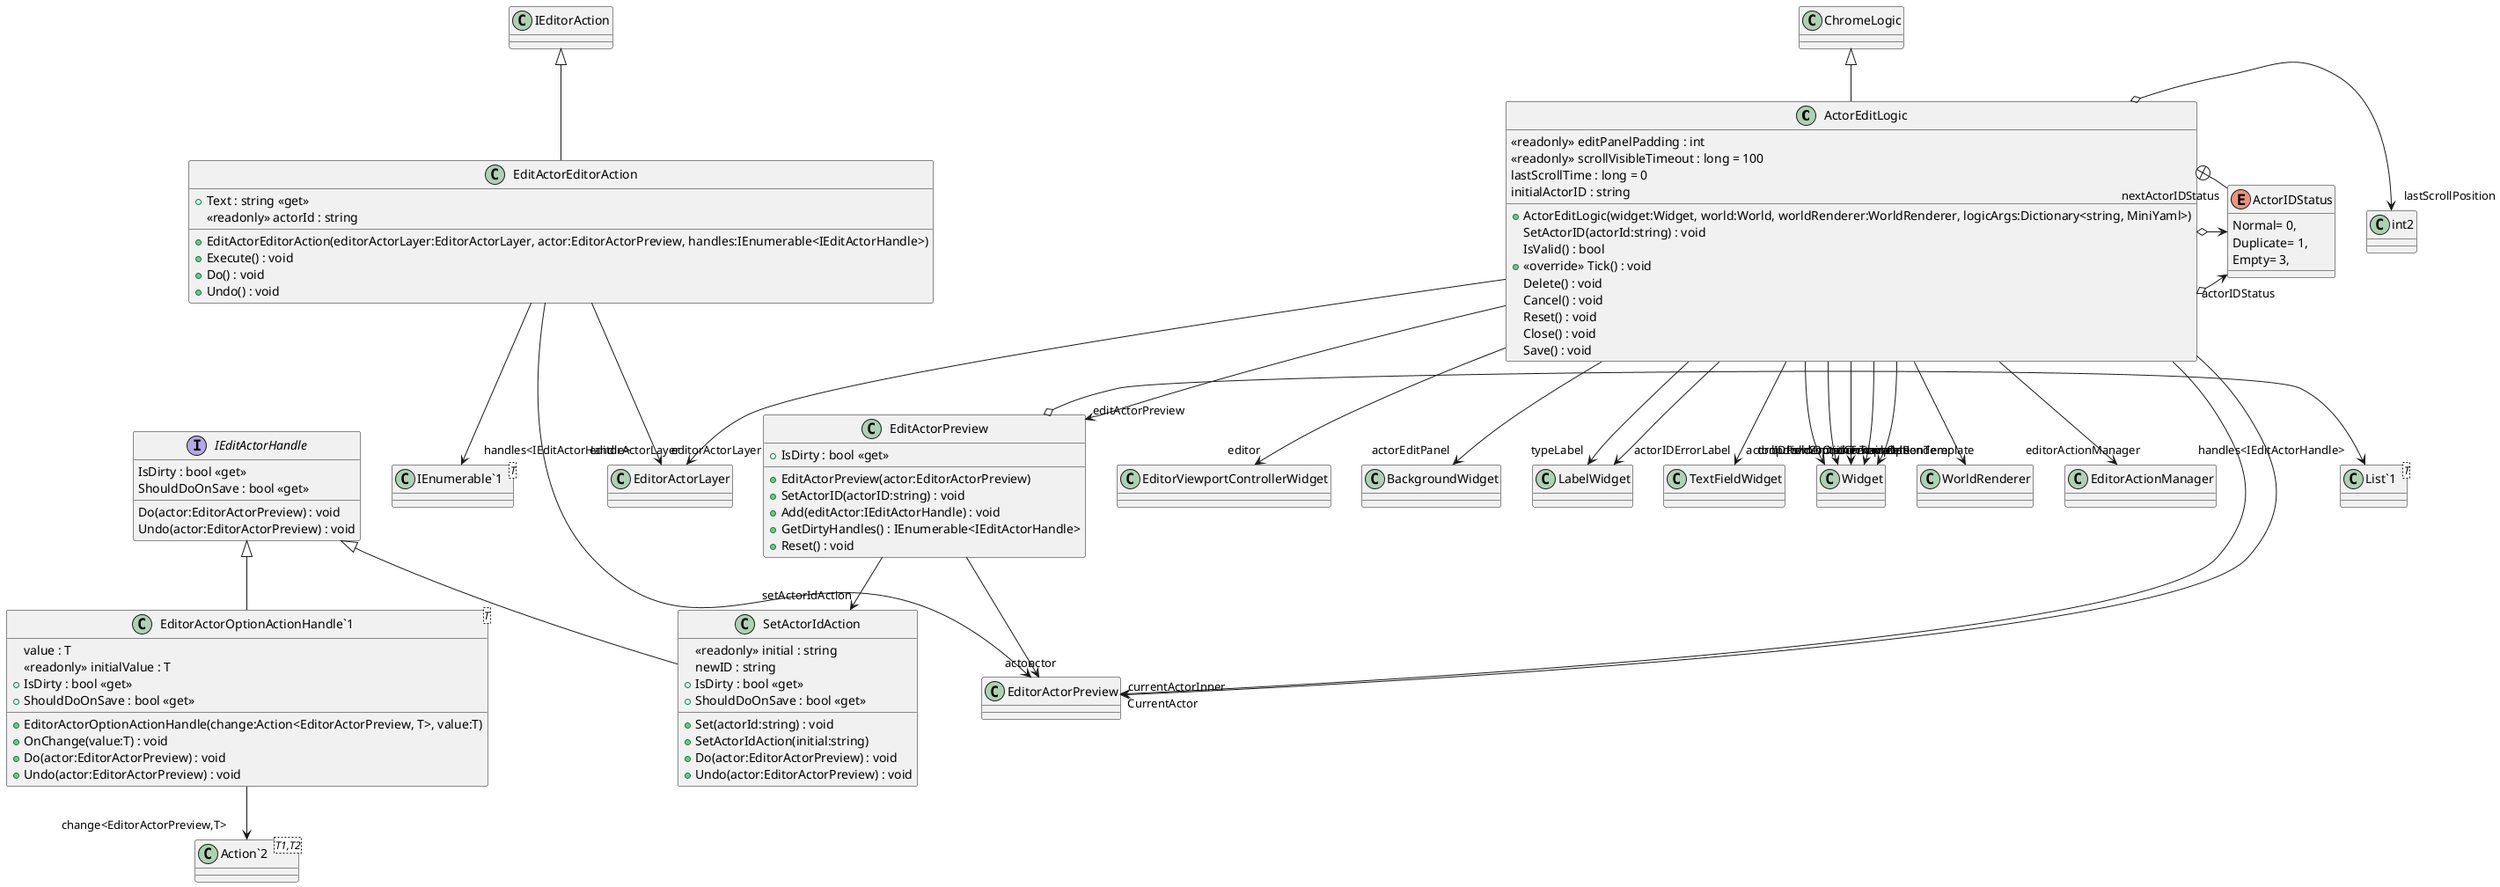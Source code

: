 @startuml
class ActorEditLogic {
    <<readonly>> editPanelPadding : int
    <<readonly>> scrollVisibleTimeout : long = 100
    lastScrollTime : long = 0
    initialActorID : string
    + ActorEditLogic(widget:Widget, world:World, worldRenderer:WorldRenderer, logicArgs:Dictionary<string, MiniYaml>)
    SetActorID(actorId:string) : void
    IsValid() : bool
    + <<override>> Tick() : void
    Delete() : void
    Cancel() : void
    Reset() : void
    Close() : void
    Save() : void
}
class "EditorActorOptionActionHandle`1"<T> {
    value : T
    <<readonly>> initialValue : T
    + EditorActorOptionActionHandle(change:Action<EditorActorPreview, T>, value:T)
    + OnChange(value:T) : void
    + Do(actor:EditorActorPreview) : void
    + Undo(actor:EditorActorPreview) : void
    + IsDirty : bool <<get>>
    + ShouldDoOnSave : bool <<get>>
}
interface IEditActorHandle {
    Do(actor:EditorActorPreview) : void
    Undo(actor:EditorActorPreview) : void
    IsDirty : bool <<get>>
    ShouldDoOnSave : bool <<get>>
}
class EditActorEditorAction {
    + Text : string <<get>>
    <<readonly>> actorId : string
    + EditActorEditorAction(editorActorLayer:EditorActorLayer, actor:EditorActorPreview, handles:IEnumerable<IEditActorHandle>)
    + Execute() : void
    + Do() : void
    + Undo() : void
}
class EditActorPreview {
    + EditActorPreview(actor:EditorActorPreview)
    + IsDirty : bool <<get>>
    + SetActorID(actorID:string) : void
    + Add(editActor:IEditActorHandle) : void
    + GetDirtyHandles() : IEnumerable<IEditActorHandle>
    + Reset() : void
}
class SetActorIdAction {
    <<readonly>> initial : string
    newID : string
    + Set(actorId:string) : void
    + SetActorIdAction(initial:string)
    + Do(actor:EditorActorPreview) : void
    + Undo(actor:EditorActorPreview) : void
    + IsDirty : bool <<get>>
    + ShouldDoOnSave : bool <<get>>
}
enum ActorIDStatus {
    Normal= 0,
    Duplicate= 1,
    Empty= 3,
}
class "Action`2"<T1,T2> {
}
class "IEnumerable`1"<T> {
}
class "List`1"<T> {
}
ChromeLogic <|-- ActorEditLogic
ActorEditLogic --> "worldRenderer" WorldRenderer
ActorEditLogic --> "editorActorLayer" EditorActorLayer
ActorEditLogic --> "editorActionManager" EditorActionManager
ActorEditLogic --> "editor" EditorViewportControllerWidget
ActorEditLogic --> "actorEditPanel" BackgroundWidget
ActorEditLogic --> "typeLabel" LabelWidget
ActorEditLogic --> "actorIDField" TextFieldWidget
ActorEditLogic --> "actorIDErrorLabel" LabelWidget
ActorEditLogic --> "initContainer" Widget
ActorEditLogic --> "buttonContainer" Widget
ActorEditLogic --> "checkboxOptionTemplate" Widget
ActorEditLogic --> "sliderOptionTemplate" Widget
ActorEditLogic --> "dropdownOptionTemplate" Widget
ActorEditLogic o-> "lastScrollPosition" int2
ActorEditLogic o-> "actorIDStatus" ActorIDStatus
ActorEditLogic o-> "nextActorIDStatus" ActorIDStatus
ActorEditLogic --> "currentActorInner" EditorActorPreview
ActorEditLogic --> "editActorPreview" EditActorPreview
ActorEditLogic --> "CurrentActor" EditorActorPreview
IEditActorHandle <|-- "EditorActorOptionActionHandle`1"
"EditorActorOptionActionHandle`1" --> "change<EditorActorPreview,T>" "Action`2"
IEditorAction <|-- EditActorEditorAction
EditActorEditorAction --> "handles<IEditActorHandle>" "IEnumerable`1"
EditActorEditorAction --> "editorActorLayer" EditorActorLayer
EditActorEditorAction --> "actor" EditorActorPreview
EditActorPreview --> "actor" EditorActorPreview
EditActorPreview --> "setActorIdAction" SetActorIdAction
EditActorPreview o-> "handles<IEditActorHandle>" "List`1"
IEditActorHandle <|-- SetActorIdAction
ActorEditLogic +-- ActorIDStatus
@enduml
